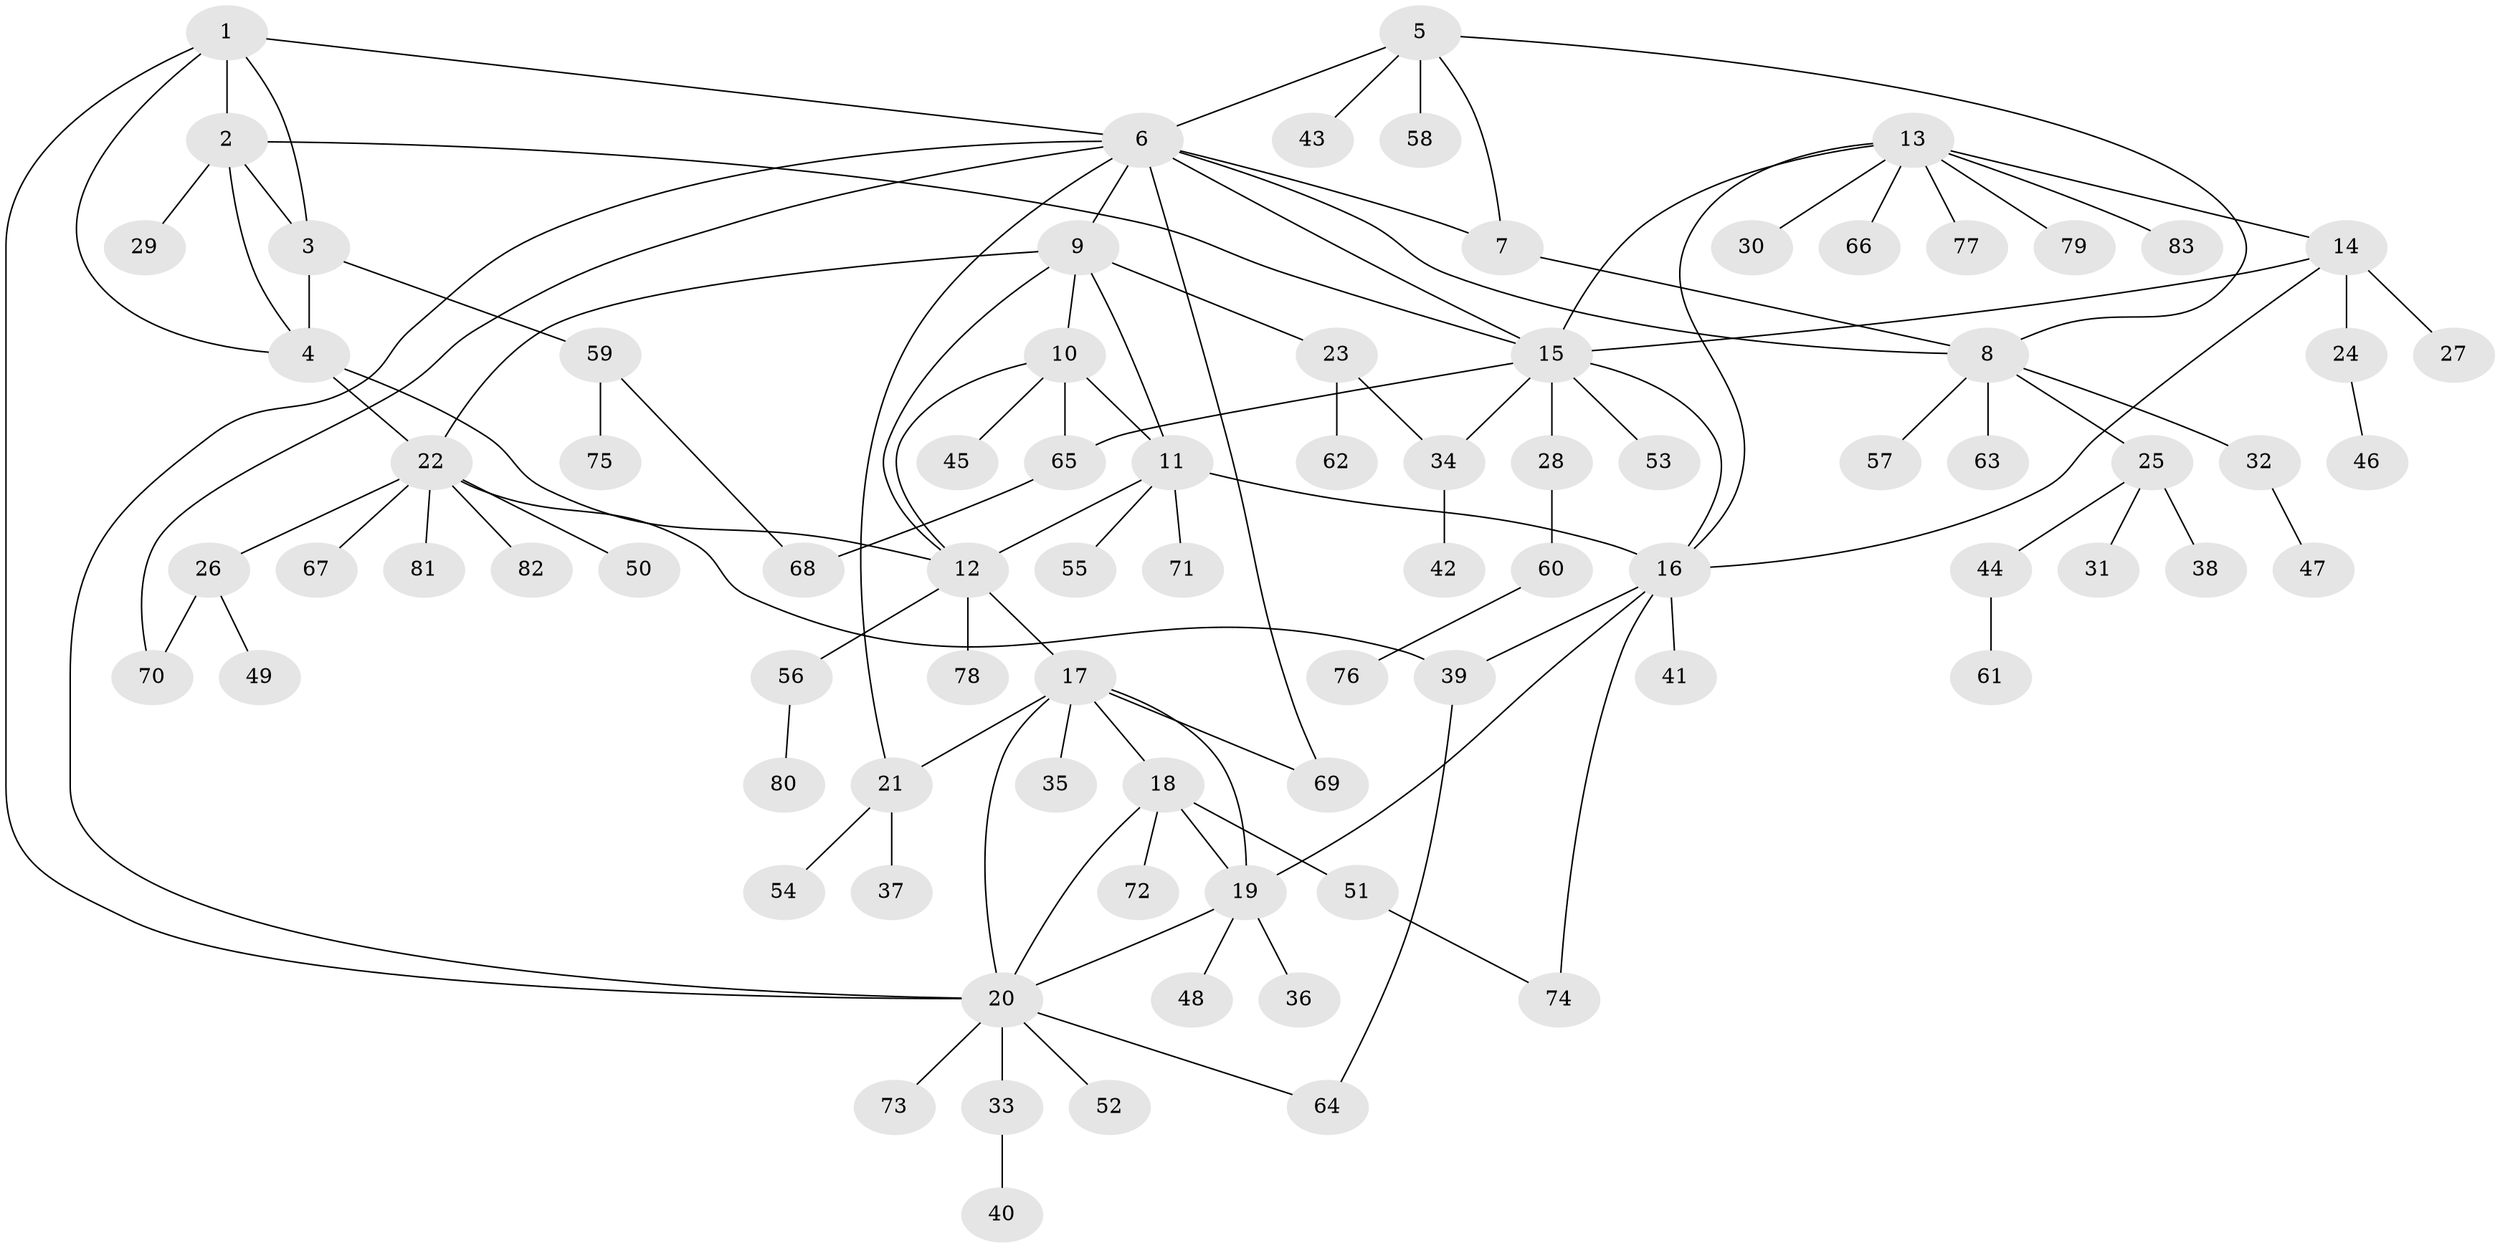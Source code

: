 // coarse degree distribution, {6: 0.07272727272727272, 4: 0.05454545454545454, 9: 0.05454545454545454, 5: 0.07272727272727272, 7: 0.03636363636363636, 8: 0.01818181818181818, 3: 0.07272727272727272, 2: 0.12727272727272726, 1: 0.4909090909090909}
// Generated by graph-tools (version 1.1) at 2025/42/03/06/25 10:42:12]
// undirected, 83 vertices, 113 edges
graph export_dot {
graph [start="1"]
  node [color=gray90,style=filled];
  1;
  2;
  3;
  4;
  5;
  6;
  7;
  8;
  9;
  10;
  11;
  12;
  13;
  14;
  15;
  16;
  17;
  18;
  19;
  20;
  21;
  22;
  23;
  24;
  25;
  26;
  27;
  28;
  29;
  30;
  31;
  32;
  33;
  34;
  35;
  36;
  37;
  38;
  39;
  40;
  41;
  42;
  43;
  44;
  45;
  46;
  47;
  48;
  49;
  50;
  51;
  52;
  53;
  54;
  55;
  56;
  57;
  58;
  59;
  60;
  61;
  62;
  63;
  64;
  65;
  66;
  67;
  68;
  69;
  70;
  71;
  72;
  73;
  74;
  75;
  76;
  77;
  78;
  79;
  80;
  81;
  82;
  83;
  1 -- 2;
  1 -- 3;
  1 -- 4;
  1 -- 6;
  1 -- 20;
  2 -- 3;
  2 -- 4;
  2 -- 15;
  2 -- 29;
  3 -- 4;
  3 -- 59;
  4 -- 12;
  4 -- 22;
  5 -- 6;
  5 -- 7;
  5 -- 8;
  5 -- 43;
  5 -- 58;
  6 -- 7;
  6 -- 8;
  6 -- 9;
  6 -- 15;
  6 -- 20;
  6 -- 21;
  6 -- 69;
  6 -- 70;
  7 -- 8;
  8 -- 25;
  8 -- 32;
  8 -- 57;
  8 -- 63;
  9 -- 10;
  9 -- 11;
  9 -- 12;
  9 -- 22;
  9 -- 23;
  10 -- 11;
  10 -- 12;
  10 -- 45;
  10 -- 65;
  11 -- 12;
  11 -- 16;
  11 -- 55;
  11 -- 71;
  12 -- 17;
  12 -- 56;
  12 -- 78;
  13 -- 14;
  13 -- 15;
  13 -- 16;
  13 -- 30;
  13 -- 66;
  13 -- 77;
  13 -- 79;
  13 -- 83;
  14 -- 15;
  14 -- 16;
  14 -- 24;
  14 -- 27;
  15 -- 16;
  15 -- 28;
  15 -- 34;
  15 -- 53;
  15 -- 65;
  16 -- 19;
  16 -- 39;
  16 -- 41;
  16 -- 74;
  17 -- 18;
  17 -- 19;
  17 -- 20;
  17 -- 21;
  17 -- 35;
  17 -- 69;
  18 -- 19;
  18 -- 20;
  18 -- 51;
  18 -- 72;
  19 -- 20;
  19 -- 36;
  19 -- 48;
  20 -- 33;
  20 -- 52;
  20 -- 64;
  20 -- 73;
  21 -- 37;
  21 -- 54;
  22 -- 26;
  22 -- 39;
  22 -- 50;
  22 -- 67;
  22 -- 81;
  22 -- 82;
  23 -- 34;
  23 -- 62;
  24 -- 46;
  25 -- 31;
  25 -- 38;
  25 -- 44;
  26 -- 49;
  26 -- 70;
  28 -- 60;
  32 -- 47;
  33 -- 40;
  34 -- 42;
  39 -- 64;
  44 -- 61;
  51 -- 74;
  56 -- 80;
  59 -- 68;
  59 -- 75;
  60 -- 76;
  65 -- 68;
}
